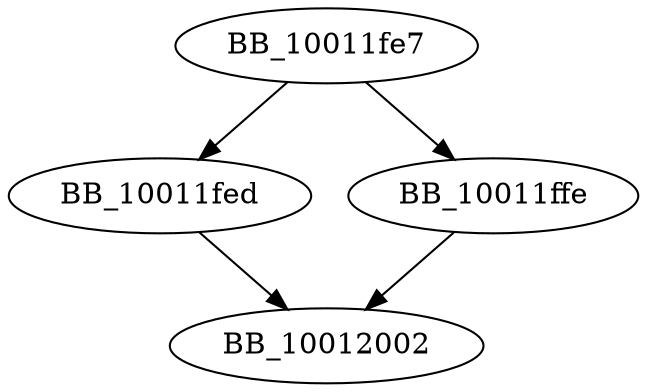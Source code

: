 DiGraph __trandisp2{
BB_10011fe7->BB_10011fed
BB_10011fe7->BB_10011ffe
BB_10011fed->BB_10012002
BB_10011ffe->BB_10012002
}
